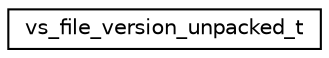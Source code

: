 digraph "Graphical Class Hierarchy"
{
 // LATEX_PDF_SIZE
  edge [fontname="Helvetica",fontsize="10",labelfontname="Helvetica",labelfontsize="10"];
  node [fontname="Helvetica",fontsize="10",shape=record];
  rankdir="LR";
  Node0 [label="vs_file_version_unpacked_t",height=0.2,width=0.4,color="black", fillcolor="white", style="filled",URL="$structvs__file__version__unpacked__t.html",tooltip="File version."];
}
